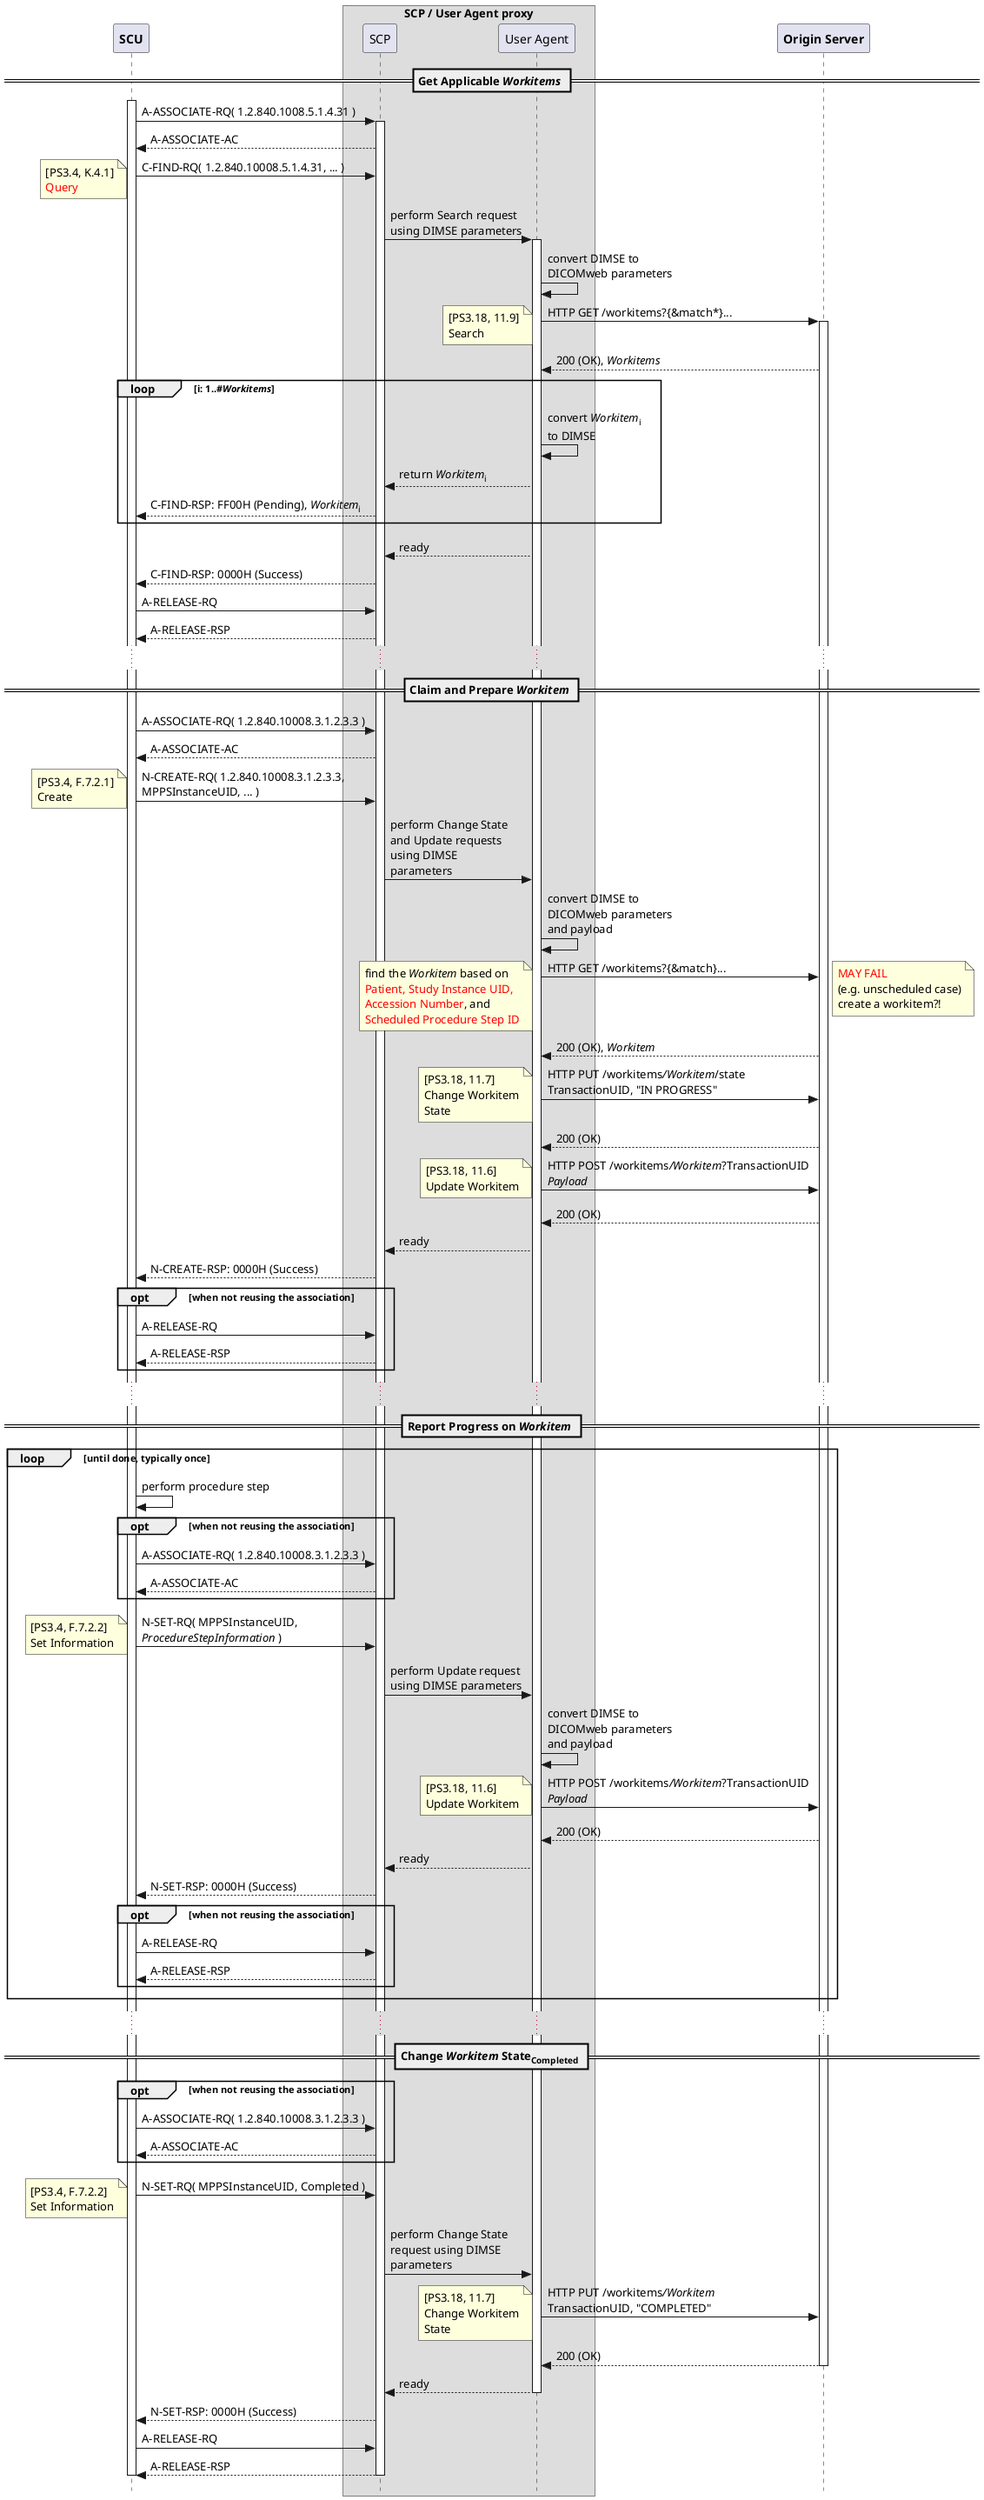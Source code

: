 @startuml SCP-UA Proxy
!pragma teoz true
skinparam style strictuml
hide footbox

participant "**SCU**" as SCU
box SCP / User Agent proxy
  participant "SCP" as SCP
  participant "User Agent" as UA
end box
participant "**Origin Server**" as OS

== Get Applicable //Workitems// ==
activate SCU

SCU -> SCP: A-ASSOCIATE-RQ( 1.2.840.1008.5.1.4.31 )
activate SCP
SCU <-- SCP: A-ASSOCIATE-AC
SCU -> SCP: C-FIND-RQ( 1.2.840.10008.5.1.4.31, ... )
note left: [PS3.4, K.4.1]\n<color:red>Query
SCP -> UA: perform Search request\nusing DIMSE parameters
activate UA
UA -> UA: convert DIMSE to\nDICOMweb parameters
UA -> OS: HTTP GET /workitems?{&match*}...
activate OS
note left: [PS3.18, 11.9]\nSearch
UA <-- OS: 200 (OK), //Workitems//
loop i: 1..#//Workitems//
  UA -> UA: convert //Workitem//<sub>i</sub>\nto DIMSE
  SCP <-- UA: return //Workitem//<sub>i</sub>
  SCU <-- SCP: C-FIND-RSP: FF00H (Pending), //Workitem//<sub>i</sub>
end
SCP <-- UA: ready
SCU <-- SCP: C-FIND-RSP: 0000H (Success)
SCU -> SCP: A-RELEASE-RQ
SCU <-- SCP: A-RELEASE-RSP
...

== Claim and Prepare //Workitem// ==
SCU -> SCP: A-ASSOCIATE-RQ( 1.2.840.10008.3.1.2.3.3 )
SCU <-- SCP: A-ASSOCIATE-AC
SCU -> SCP: N-CREATE-RQ( 1.2.840.10008.3.1.2.3.3,\nMPPSInstanceUID, ... )
note left: [PS3.4, F.7.2.1]\nCreate
SCP -> UA: perform Change State\nand Update requests\nusing DIMSE\nparameters
UA -> UA: convert DIMSE to\nDICOMweb parameters\nand payload
UA -> OS: HTTP GET /workitems?{&match}...
note left: find the //Workitem// based on\n<color:red>Patient, Study Instance UID, \n<color:red>Accession Number</color>, and \n<color:red>Scheduled Procedure Step ID
note right: <color:red>MAY FAIL\n(e.g. unscheduled case)\ncreate a workitem?!
UA <-- OS: 200 (OK), //Workitem//
UA -> OS: HTTP PUT /workitems///Workitem///state\nTransactionUID, "IN PROGRESS"
note left: [PS3.18, 11.7]\nChange Workitem\nState
UA <-- OS: 200 (OK)
UA -> OS: HTTP POST /workitems///Workitem//?TransactionUID\n//Payload//
note left: [PS3.18, 11.6]\nUpdate Workitem
UA <-- OS: 200 (OK)
SCP <-- UA: ready
SCU <-- SCP: N-CREATE-RSP: 0000H (Success)
opt when not reusing the association
  SCU -> SCP: A-RELEASE-RQ
  SCU <-- SCP: A-RELEASE-RSP
end
...
== Report Progress on //Workitem// ==
loop until done, typically once
  SCU -> SCU: perform procedure step
  opt when not reusing the association
    SCU -> SCP: A-ASSOCIATE-RQ( 1.2.840.10008.3.1.2.3.3 )
    SCU <-- SCP: A-ASSOCIATE-AC
  end
  SCU -> SCP: N-SET-RQ( MPPSInstanceUID, \n//ProcedureStepInformation// )
  note left: [PS3.4, F.7.2.2]\nSet Information
  SCP -> UA: perform Update request\nusing DIMSE parameters
  UA -> UA: convert DIMSE to\nDICOMweb parameters\nand payload
  UA -> OS: HTTP POST /workitems///Workitem//?TransactionUID\n//Payload//
  note left: [PS3.18, 11.6]\nUpdate Workitem
  UA <-- OS: 200 (OK)
  SCP <-- UA: ready
  SCU <-- SCP: N-SET-RSP: 0000H (Success)
  opt when not reusing the association
    SCU -> SCP: A-RELEASE-RQ
    SCU <-- SCP: A-RELEASE-RSP
  end
end
...
== Change //Workitem// State<sub>Completed</sub> ==
opt when not reusing the association
  SCU -> SCP: A-ASSOCIATE-RQ( 1.2.840.10008.3.1.2.3.3 )
  SCU <-- SCP: A-ASSOCIATE-AC
end
SCU -> SCP: N-SET-RQ( MPPSInstanceUID, Completed )
note left: [PS3.4, F.7.2.2]\nSet Information
SCP -> UA: perform Change State\nrequest using DIMSE\nparameters
UA -> OS: HTTP PUT /workitems///Workitem//\nTransactionUID, "COMPLETED"
note left: [PS3.18, 11.7]\nChange Workitem\nState
UA <-- OS: 200 (OK)
deactivate OS
SCP <-- UA: ready
deactivate UA
SCU <-- SCP: N-SET-RSP: 0000H (Success)
SCU -> SCP: A-RELEASE-RQ
SCU <-- SCP: A-RELEASE-RSP
deactivate SCP
deactivate SCU